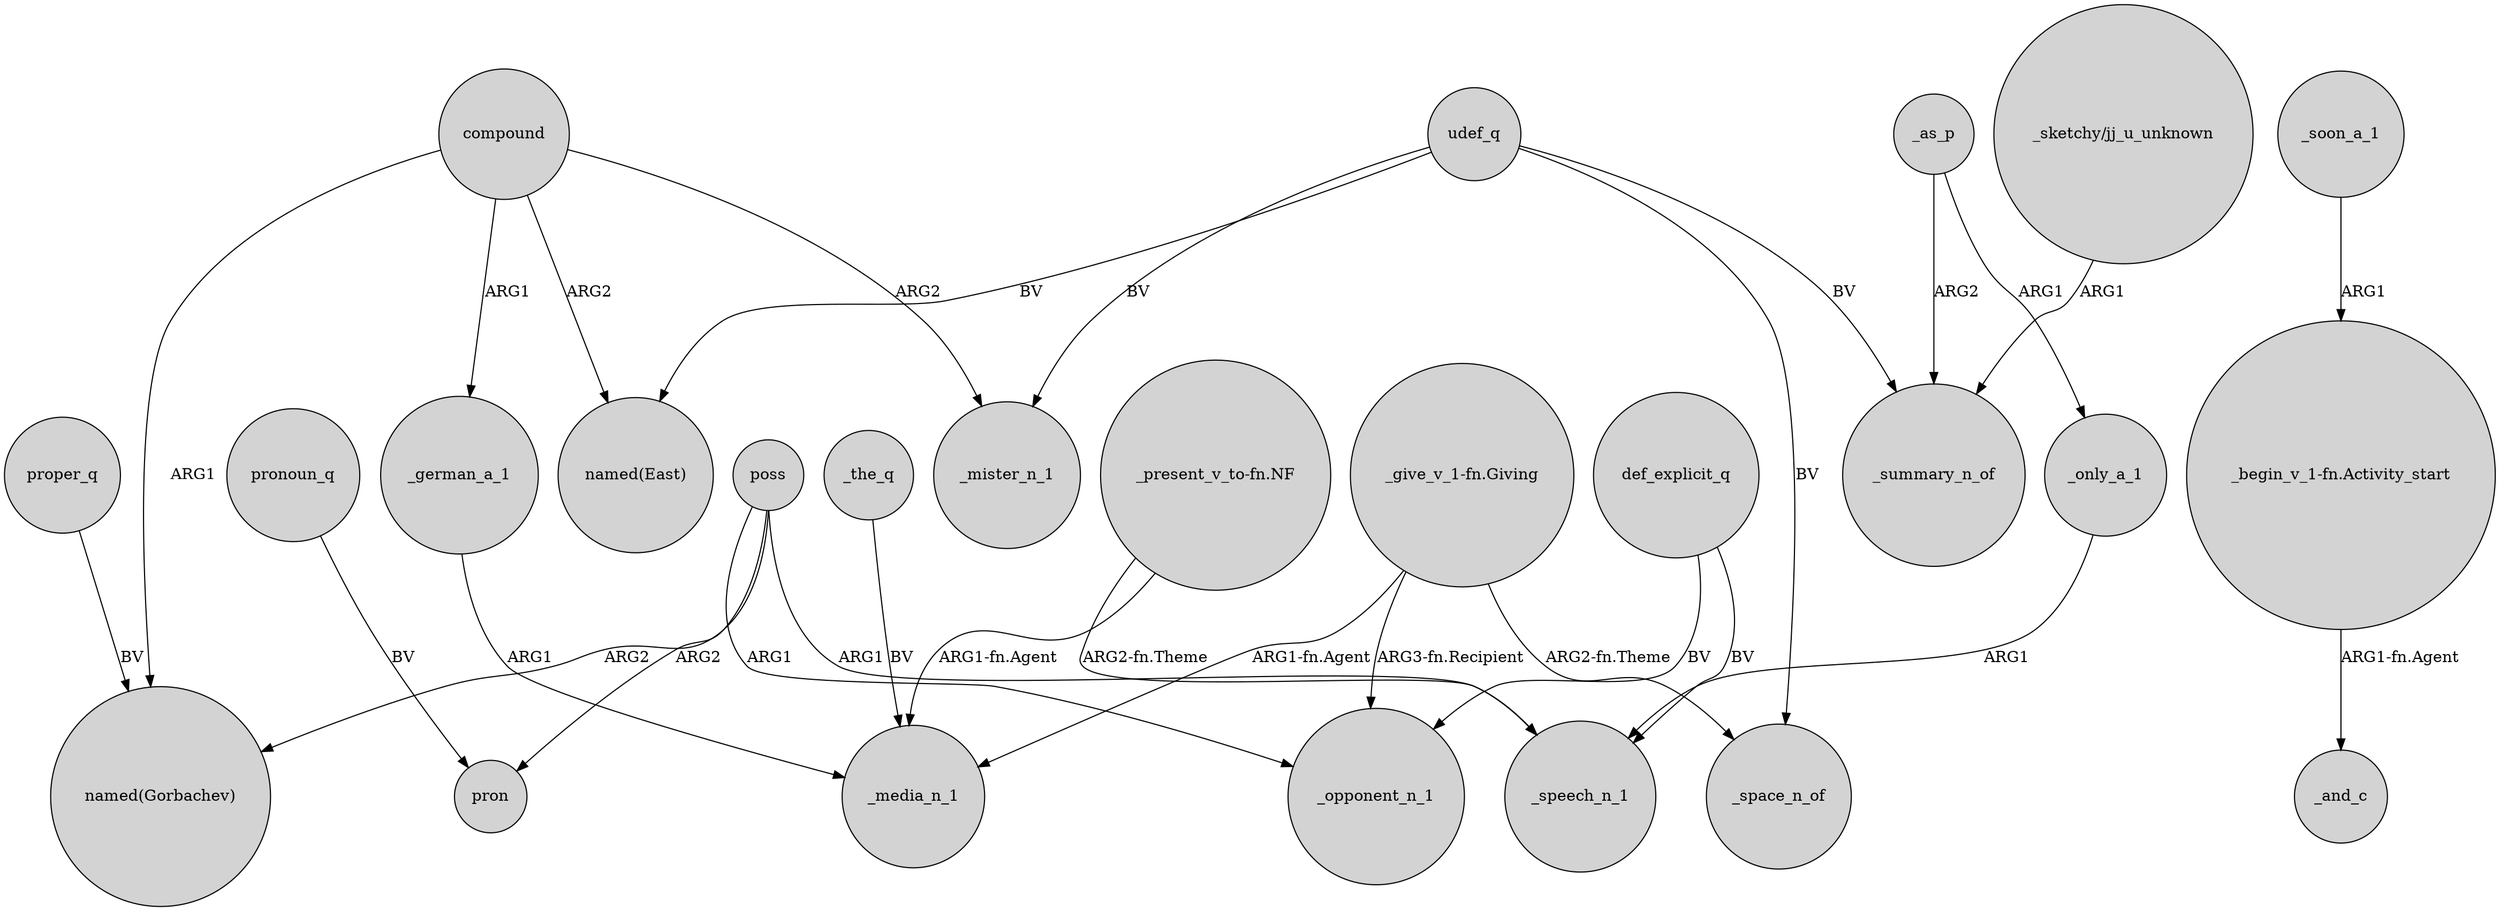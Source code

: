 digraph {
	node [shape=circle style=filled]
	poss -> "named(Gorbachev)" [label=ARG2]
	"_give_v_1-fn.Giving" -> _space_n_of [label="ARG2-fn.Theme"]
	_only_a_1 -> _speech_n_1 [label=ARG1]
	poss -> pron [label=ARG2]
	"_present_v_to-fn.NF" -> _speech_n_1 [label="ARG2-fn.Theme"]
	"_give_v_1-fn.Giving" -> _media_n_1 [label="ARG1-fn.Agent"]
	compound -> _mister_n_1 [label=ARG2]
	poss -> _speech_n_1 [label=ARG1]
	udef_q -> _mister_n_1 [label=BV]
	_as_p -> _only_a_1 [label=ARG1]
	_soon_a_1 -> "_begin_v_1-fn.Activity_start" [label=ARG1]
	udef_q -> "named(East)" [label=BV]
	compound -> "named(Gorbachev)" [label=ARG1]
	"_begin_v_1-fn.Activity_start" -> _and_c [label="ARG1-fn.Agent"]
	_as_p -> _summary_n_of [label=ARG2]
	pronoun_q -> pron [label=BV]
	udef_q -> _space_n_of [label=BV]
	"_give_v_1-fn.Giving" -> _opponent_n_1 [label="ARG3-fn.Recipient"]
	_german_a_1 -> _media_n_1 [label=ARG1]
	udef_q -> _summary_n_of [label=BV]
	poss -> _opponent_n_1 [label=ARG1]
	def_explicit_q -> _speech_n_1 [label=BV]
	"_sketchy/jj_u_unknown" -> _summary_n_of [label=ARG1]
	"_present_v_to-fn.NF" -> _media_n_1 [label="ARG1-fn.Agent"]
	proper_q -> "named(Gorbachev)" [label=BV]
	compound -> "named(East)" [label=ARG2]
	_the_q -> _media_n_1 [label=BV]
	def_explicit_q -> _opponent_n_1 [label=BV]
	compound -> _german_a_1 [label=ARG1]
}
